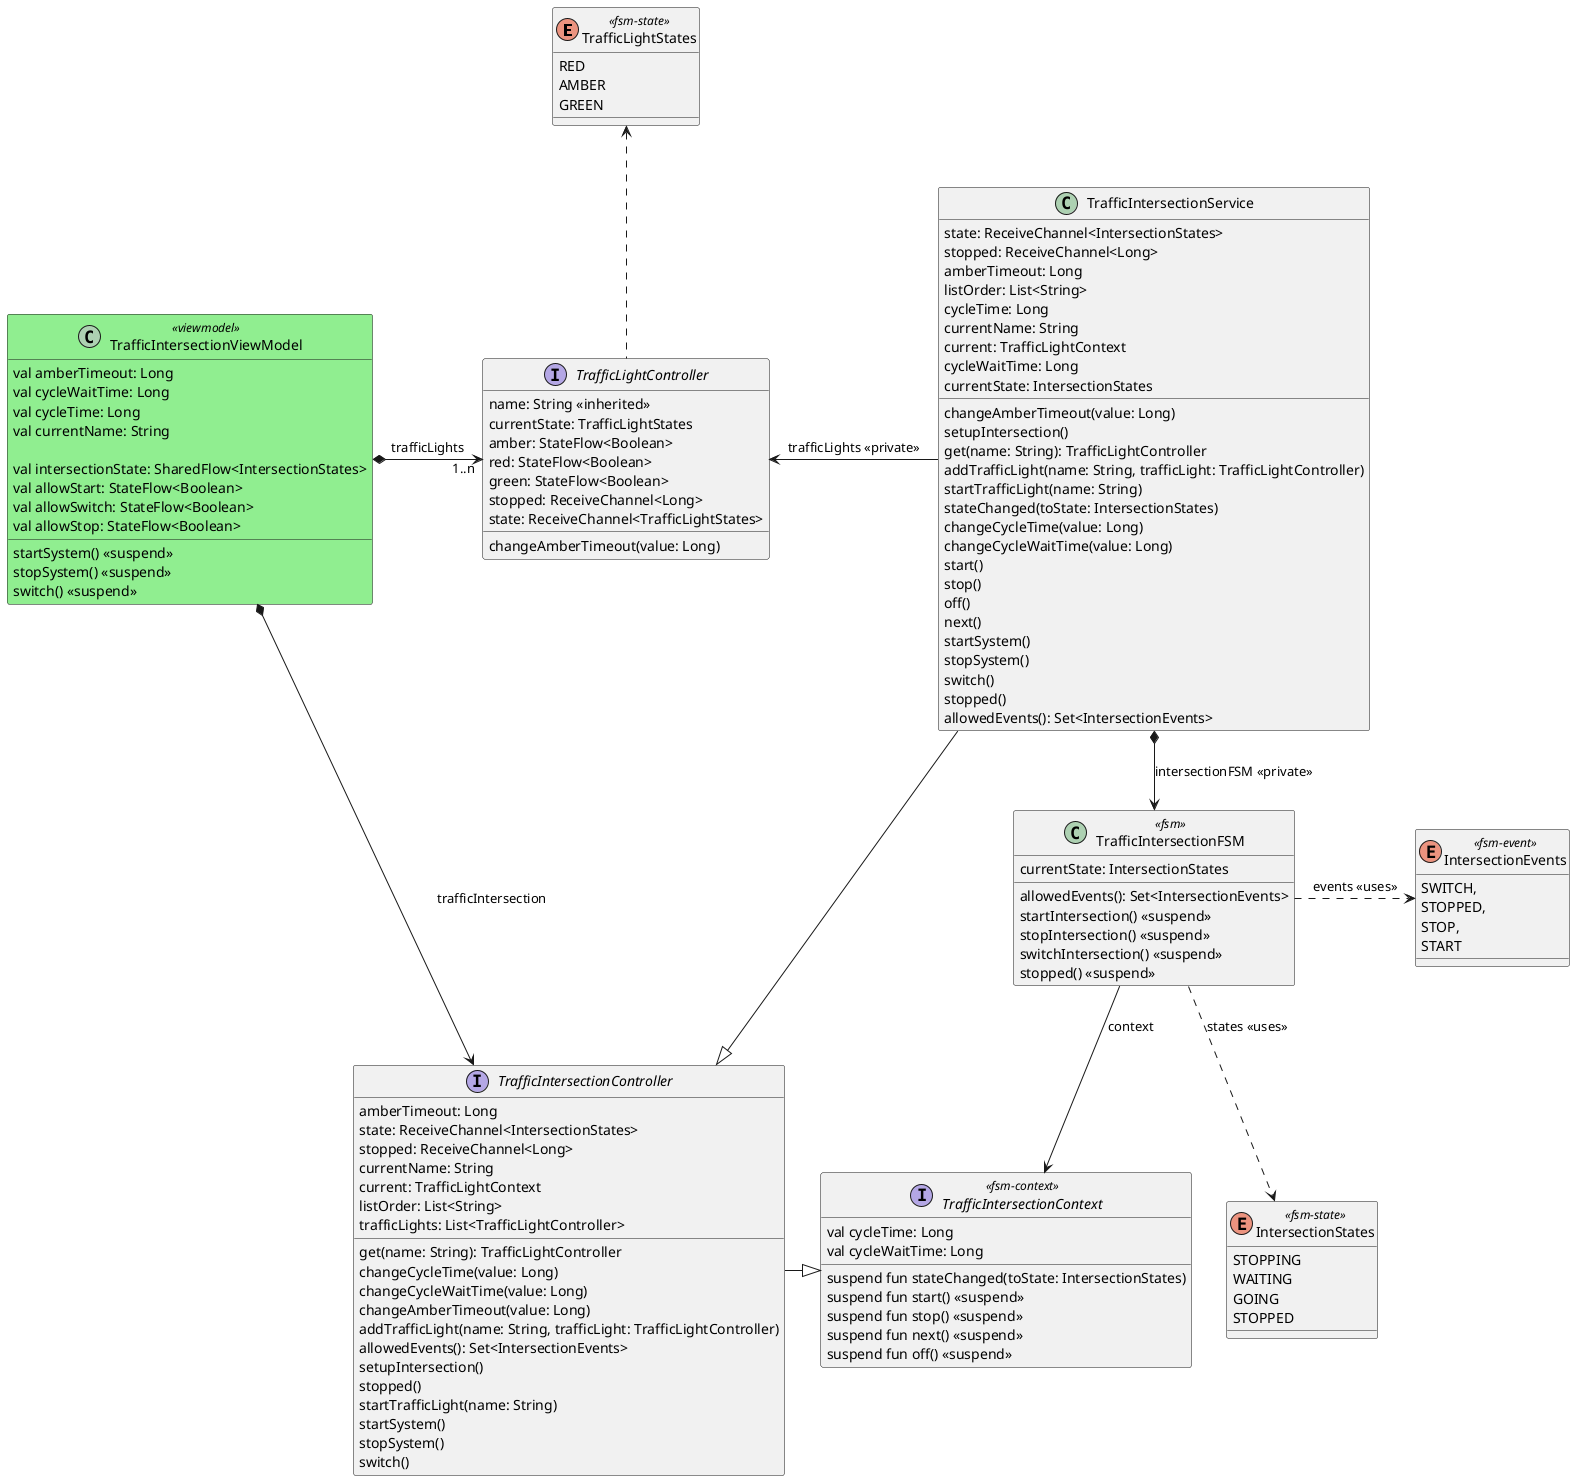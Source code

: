 @startuml

enum TrafficLightStates <<fsm-state>> {
    RED
    AMBER
    GREEN
}

interface TrafficLightController {
    name: String <<inherited>>
    currentState: TrafficLightStates
    amber: StateFlow<Boolean>
    red: StateFlow<Boolean>
    green: StateFlow<Boolean>
    stopped: ReceiveChannel<Long>
    state: ReceiveChannel<TrafficLightStates>
    changeAmberTimeout(value: Long)
}

TrafficLightController .up.> TrafficLightStates

enum IntersectionStates <<fsm-state>> {
    STOPPING
    WAITING
    GOING
    STOPPED
}

enum IntersectionEvents <<fsm-event>> {
    SWITCH,
    STOPPED,
    STOP,
    START
}

interface TrafficIntersectionContext <<fsm-context>> {
    val cycleTime: Long
    val cycleWaitTime: Long
    suspend fun stateChanged(toState: IntersectionStates)
    suspend fun start() <<suspend>>
    suspend fun stop() <<suspend>>
    suspend fun next() <<suspend>>
    suspend fun off() <<suspend>>
}

class TrafficIntersectionFSM <<fsm>> {
    currentState: IntersectionStates
    allowedEvents(): Set<IntersectionEvents>
    startIntersection() <<suspend>>
    stopIntersection() <<suspend>>
    switchIntersection() <<suspend>>
    stopped() <<suspend>>
}

TrafficIntersectionFSM --> TrafficIntersectionContext: context
TrafficIntersectionFSM .right.> IntersectionEvents: events <<uses>>
TrafficIntersectionFSM ..> IntersectionStates: states <<uses>>

interface TrafficIntersectionController {
    amberTimeout: Long
    state: ReceiveChannel<IntersectionStates>
    stopped: ReceiveChannel<Long>
    currentName: String
    current: TrafficLightContext
    listOrder: List<String>
    trafficLights: List<TrafficLightController>
    get(name: String): TrafficLightController
    changeCycleTime(value: Long)
    changeCycleWaitTime(value: Long)
    changeAmberTimeout(value: Long)
    addTrafficLight(name: String, trafficLight: TrafficLightController)
    allowedEvents(): Set<IntersectionEvents>
    setupIntersection()
    stopped()
    startTrafficLight(name: String)
    startSystem()
    stopSystem()
    switch()
}

TrafficIntersectionController -right-|> TrafficIntersectionContext

class TrafficIntersectionService {
    state: ReceiveChannel<IntersectionStates>
    stopped: ReceiveChannel<Long>
    amberTimeout: Long
    changeAmberTimeout(value: Long)
    setupIntersection()
    listOrder: List<String>
    cycleTime: Long
        currentName: String
        current: TrafficLightContext
        cycleWaitTime: Long
        currentState: IntersectionStates
    get(name: String): TrafficLightController
    addTrafficLight(name: String, trafficLight: TrafficLightController)
    startTrafficLight(name: String)
    stateChanged(toState: IntersectionStates)
    changeCycleTime(value: Long)
    changeCycleWaitTime(value: Long)
    start()
    stop()
    off()
    next()
    startSystem()
    stopSystem()
    switch()
    stopped()
    allowedEvents(): Set<IntersectionEvents>
}

TrafficIntersectionService --|> TrafficIntersectionController
TrafficIntersectionService *--> TrafficIntersectionFSM: intersectionFSM <<private>>
TrafficIntersectionService -left-> TrafficLightController: trafficLights <<private>>

class TrafficIntersectionViewModel <<viewmodel>> #lightgreen {
    val amberTimeout: Long
    val cycleWaitTime: Long
    val cycleTime: Long
    val currentName: String

    val intersectionState: SharedFlow<IntersectionStates>
    val allowStart: StateFlow<Boolean>
    val allowSwitch: StateFlow<Boolean>
    val allowStop: StateFlow<Boolean>

    startSystem() <<suspend>>
    stopSystem() <<suspend>>
    switch() <<suspend>>
}

TrafficIntersectionViewModel *-right-> "1..n" TrafficLightController: trafficLights
TrafficIntersectionViewModel *---> TrafficIntersectionController: trafficIntersection

@enduml